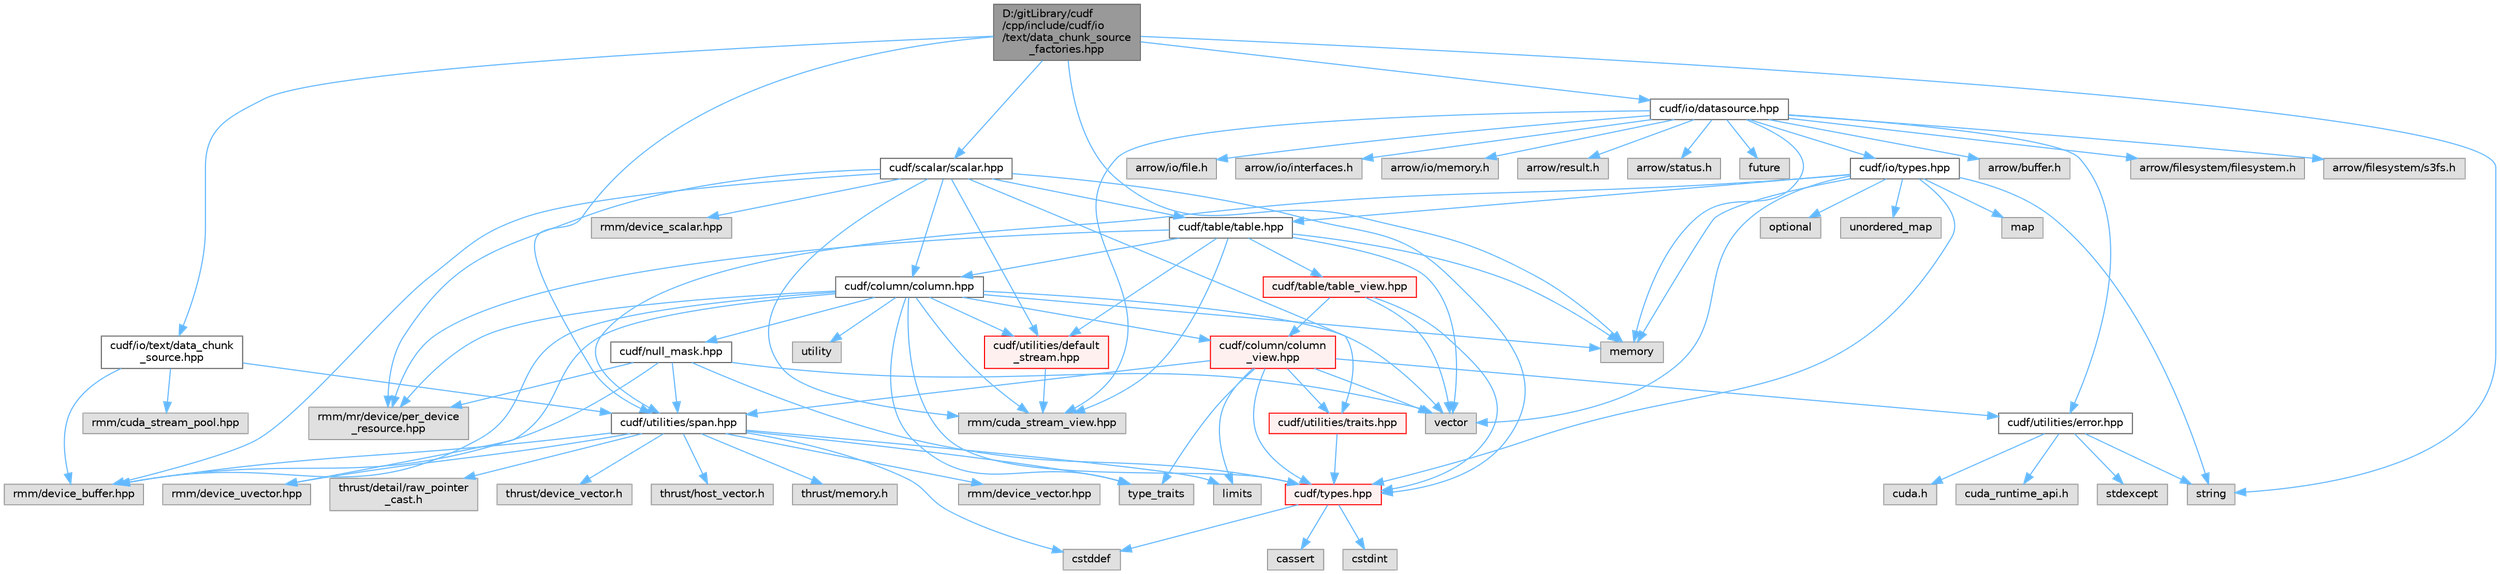 digraph "D:/gitLibrary/cudf/cpp/include/cudf/io/text/data_chunk_source_factories.hpp"
{
 // LATEX_PDF_SIZE
  bgcolor="transparent";
  edge [fontname=Helvetica,fontsize=10,labelfontname=Helvetica,labelfontsize=10];
  node [fontname=Helvetica,fontsize=10,shape=box,height=0.2,width=0.4];
  Node1 [id="Node000001",label="D:/gitLibrary/cudf\l/cpp/include/cudf/io\l/text/data_chunk_source\l_factories.hpp",height=0.2,width=0.4,color="gray40", fillcolor="grey60", style="filled", fontcolor="black",tooltip=" "];
  Node1 -> Node2 [id="edge1_Node000001_Node000002",color="steelblue1",style="solid",tooltip=" "];
  Node2 [id="Node000002",label="cudf/io/datasource.hpp",height=0.2,width=0.4,color="grey40", fillcolor="white", style="filled",URL="$datasource_8hpp.html",tooltip=" "];
  Node2 -> Node3 [id="edge2_Node000002_Node000003",color="steelblue1",style="solid",tooltip=" "];
  Node3 [id="Node000003",label="cudf/io/types.hpp",height=0.2,width=0.4,color="grey40", fillcolor="white", style="filled",URL="$io_2types_8hpp.html",tooltip="cuDF-IO API type definitions"];
  Node3 -> Node4 [id="edge3_Node000003_Node000004",color="steelblue1",style="solid",tooltip=" "];
  Node4 [id="Node000004",label="cudf/table/table.hpp",height=0.2,width=0.4,color="grey40", fillcolor="white", style="filled",URL="$table_8hpp.html",tooltip="Class definition for cudf::table"];
  Node4 -> Node5 [id="edge4_Node000004_Node000005",color="steelblue1",style="solid",tooltip=" "];
  Node5 [id="Node000005",label="cudf/column/column.hpp",height=0.2,width=0.4,color="grey40", fillcolor="white", style="filled",URL="$column_8hpp.html",tooltip="Class definition for cudf::column"];
  Node5 -> Node6 [id="edge5_Node000005_Node000006",color="steelblue1",style="solid",tooltip=" "];
  Node6 [id="Node000006",label="cudf/column/column\l_view.hpp",height=0.2,width=0.4,color="red", fillcolor="#FFF0F0", style="filled",URL="$column__view_8hpp.html",tooltip="column view class definitions"];
  Node6 -> Node7 [id="edge6_Node000006_Node000007",color="steelblue1",style="solid",tooltip=" "];
  Node7 [id="Node000007",label="cudf/types.hpp",height=0.2,width=0.4,color="red", fillcolor="#FFF0F0", style="filled",URL="$types_8hpp.html",tooltip="Type declarations for libcudf."];
  Node7 -> Node8 [id="edge7_Node000007_Node000008",color="steelblue1",style="solid",tooltip=" "];
  Node8 [id="Node000008",label="cassert",height=0.2,width=0.4,color="grey60", fillcolor="#E0E0E0", style="filled",tooltip=" "];
  Node7 -> Node9 [id="edge8_Node000007_Node000009",color="steelblue1",style="solid",tooltip=" "];
  Node9 [id="Node000009",label="cstddef",height=0.2,width=0.4,color="grey60", fillcolor="#E0E0E0", style="filled",tooltip=" "];
  Node7 -> Node10 [id="edge9_Node000007_Node000010",color="steelblue1",style="solid",tooltip=" "];
  Node10 [id="Node000010",label="cstdint",height=0.2,width=0.4,color="grey60", fillcolor="#E0E0E0", style="filled",tooltip=" "];
  Node6 -> Node12 [id="edge10_Node000006_Node000012",color="steelblue1",style="solid",tooltip=" "];
  Node12 [id="Node000012",label="cudf/utilities/error.hpp",height=0.2,width=0.4,color="grey40", fillcolor="white", style="filled",URL="$error_8hpp.html",tooltip=" "];
  Node12 -> Node13 [id="edge11_Node000012_Node000013",color="steelblue1",style="solid",tooltip=" "];
  Node13 [id="Node000013",label="cuda.h",height=0.2,width=0.4,color="grey60", fillcolor="#E0E0E0", style="filled",tooltip=" "];
  Node12 -> Node14 [id="edge12_Node000012_Node000014",color="steelblue1",style="solid",tooltip=" "];
  Node14 [id="Node000014",label="cuda_runtime_api.h",height=0.2,width=0.4,color="grey60", fillcolor="#E0E0E0", style="filled",tooltip=" "];
  Node12 -> Node15 [id="edge13_Node000012_Node000015",color="steelblue1",style="solid",tooltip=" "];
  Node15 [id="Node000015",label="stdexcept",height=0.2,width=0.4,color="grey60", fillcolor="#E0E0E0", style="filled",tooltip=" "];
  Node12 -> Node16 [id="edge14_Node000012_Node000016",color="steelblue1",style="solid",tooltip=" "];
  Node16 [id="Node000016",label="string",height=0.2,width=0.4,color="grey60", fillcolor="#E0E0E0", style="filled",tooltip=" "];
  Node6 -> Node17 [id="edge15_Node000006_Node000017",color="steelblue1",style="solid",tooltip=" "];
  Node17 [id="Node000017",label="cudf/utilities/span.hpp",height=0.2,width=0.4,color="grey40", fillcolor="white", style="filled",URL="$span_8hpp.html",tooltip=" "];
  Node17 -> Node18 [id="edge16_Node000017_Node000018",color="steelblue1",style="solid",tooltip=" "];
  Node18 [id="Node000018",label="rmm/device_buffer.hpp",height=0.2,width=0.4,color="grey60", fillcolor="#E0E0E0", style="filled",tooltip=" "];
  Node17 -> Node19 [id="edge17_Node000017_Node000019",color="steelblue1",style="solid",tooltip=" "];
  Node19 [id="Node000019",label="rmm/device_uvector.hpp",height=0.2,width=0.4,color="grey60", fillcolor="#E0E0E0", style="filled",tooltip=" "];
  Node17 -> Node20 [id="edge18_Node000017_Node000020",color="steelblue1",style="solid",tooltip=" "];
  Node20 [id="Node000020",label="rmm/device_vector.hpp",height=0.2,width=0.4,color="grey60", fillcolor="#E0E0E0", style="filled",tooltip=" "];
  Node17 -> Node21 [id="edge19_Node000017_Node000021",color="steelblue1",style="solid",tooltip=" "];
  Node21 [id="Node000021",label="thrust/detail/raw_pointer\l_cast.h",height=0.2,width=0.4,color="grey60", fillcolor="#E0E0E0", style="filled",tooltip=" "];
  Node17 -> Node22 [id="edge20_Node000017_Node000022",color="steelblue1",style="solid",tooltip=" "];
  Node22 [id="Node000022",label="thrust/device_vector.h",height=0.2,width=0.4,color="grey60", fillcolor="#E0E0E0", style="filled",tooltip=" "];
  Node17 -> Node23 [id="edge21_Node000017_Node000023",color="steelblue1",style="solid",tooltip=" "];
  Node23 [id="Node000023",label="thrust/host_vector.h",height=0.2,width=0.4,color="grey60", fillcolor="#E0E0E0", style="filled",tooltip=" "];
  Node17 -> Node24 [id="edge22_Node000017_Node000024",color="steelblue1",style="solid",tooltip=" "];
  Node24 [id="Node000024",label="thrust/memory.h",height=0.2,width=0.4,color="grey60", fillcolor="#E0E0E0", style="filled",tooltip=" "];
  Node17 -> Node9 [id="edge23_Node000017_Node000009",color="steelblue1",style="solid",tooltip=" "];
  Node17 -> Node25 [id="edge24_Node000017_Node000025",color="steelblue1",style="solid",tooltip=" "];
  Node25 [id="Node000025",label="limits",height=0.2,width=0.4,color="grey60", fillcolor="#E0E0E0", style="filled",tooltip=" "];
  Node17 -> Node26 [id="edge25_Node000017_Node000026",color="steelblue1",style="solid",tooltip=" "];
  Node26 [id="Node000026",label="type_traits",height=0.2,width=0.4,color="grey60", fillcolor="#E0E0E0", style="filled",tooltip=" "];
  Node6 -> Node27 [id="edge26_Node000006_Node000027",color="steelblue1",style="solid",tooltip=" "];
  Node27 [id="Node000027",label="cudf/utilities/traits.hpp",height=0.2,width=0.4,color="red", fillcolor="#FFF0F0", style="filled",URL="$traits_8hpp.html",tooltip=" "];
  Node27 -> Node7 [id="edge27_Node000027_Node000007",color="steelblue1",style="solid",tooltip=" "];
  Node6 -> Node25 [id="edge28_Node000006_Node000025",color="steelblue1",style="solid",tooltip=" "];
  Node6 -> Node26 [id="edge29_Node000006_Node000026",color="steelblue1",style="solid",tooltip=" "];
  Node6 -> Node42 [id="edge30_Node000006_Node000042",color="steelblue1",style="solid",tooltip=" "];
  Node42 [id="Node000042",label="vector",height=0.2,width=0.4,color="grey60", fillcolor="#E0E0E0", style="filled",tooltip=" "];
  Node5 -> Node43 [id="edge31_Node000005_Node000043",color="steelblue1",style="solid",tooltip=" "];
  Node43 [id="Node000043",label="cudf/null_mask.hpp",height=0.2,width=0.4,color="grey40", fillcolor="white", style="filled",URL="$null__mask_8hpp.html",tooltip="APIs for managing validity bitmasks"];
  Node43 -> Node7 [id="edge32_Node000043_Node000007",color="steelblue1",style="solid",tooltip=" "];
  Node43 -> Node17 [id="edge33_Node000043_Node000017",color="steelblue1",style="solid",tooltip=" "];
  Node43 -> Node18 [id="edge34_Node000043_Node000018",color="steelblue1",style="solid",tooltip=" "];
  Node43 -> Node44 [id="edge35_Node000043_Node000044",color="steelblue1",style="solid",tooltip=" "];
  Node44 [id="Node000044",label="rmm/mr/device/per_device\l_resource.hpp",height=0.2,width=0.4,color="grey60", fillcolor="#E0E0E0", style="filled",tooltip=" "];
  Node43 -> Node42 [id="edge36_Node000043_Node000042",color="steelblue1",style="solid",tooltip=" "];
  Node5 -> Node7 [id="edge37_Node000005_Node000007",color="steelblue1",style="solid",tooltip=" "];
  Node5 -> Node45 [id="edge38_Node000005_Node000045",color="steelblue1",style="solid",tooltip=" "];
  Node45 [id="Node000045",label="cudf/utilities/default\l_stream.hpp",height=0.2,width=0.4,color="red", fillcolor="#FFF0F0", style="filled",URL="$utilities_2default__stream_8hpp.html",tooltip=" "];
  Node45 -> Node48 [id="edge39_Node000045_Node000048",color="steelblue1",style="solid",tooltip=" "];
  Node48 [id="Node000048",label="rmm/cuda_stream_view.hpp",height=0.2,width=0.4,color="grey60", fillcolor="#E0E0E0", style="filled",tooltip=" "];
  Node5 -> Node48 [id="edge40_Node000005_Node000048",color="steelblue1",style="solid",tooltip=" "];
  Node5 -> Node18 [id="edge41_Node000005_Node000018",color="steelblue1",style="solid",tooltip=" "];
  Node5 -> Node19 [id="edge42_Node000005_Node000019",color="steelblue1",style="solid",tooltip=" "];
  Node5 -> Node44 [id="edge43_Node000005_Node000044",color="steelblue1",style="solid",tooltip=" "];
  Node5 -> Node49 [id="edge44_Node000005_Node000049",color="steelblue1",style="solid",tooltip=" "];
  Node49 [id="Node000049",label="memory",height=0.2,width=0.4,color="grey60", fillcolor="#E0E0E0", style="filled",tooltip=" "];
  Node5 -> Node26 [id="edge45_Node000005_Node000026",color="steelblue1",style="solid",tooltip=" "];
  Node5 -> Node50 [id="edge46_Node000005_Node000050",color="steelblue1",style="solid",tooltip=" "];
  Node50 [id="Node000050",label="utility",height=0.2,width=0.4,color="grey60", fillcolor="#E0E0E0", style="filled",tooltip=" "];
  Node5 -> Node42 [id="edge47_Node000005_Node000042",color="steelblue1",style="solid",tooltip=" "];
  Node4 -> Node51 [id="edge48_Node000004_Node000051",color="steelblue1",style="solid",tooltip=" "];
  Node51 [id="Node000051",label="cudf/table/table_view.hpp",height=0.2,width=0.4,color="red", fillcolor="#FFF0F0", style="filled",URL="$table__view_8hpp.html",tooltip="Class definitions for (mutable)_table_view"];
  Node51 -> Node6 [id="edge49_Node000051_Node000006",color="steelblue1",style="solid",tooltip=" "];
  Node51 -> Node7 [id="edge50_Node000051_Node000007",color="steelblue1",style="solid",tooltip=" "];
  Node51 -> Node42 [id="edge51_Node000051_Node000042",color="steelblue1",style="solid",tooltip=" "];
  Node4 -> Node45 [id="edge52_Node000004_Node000045",color="steelblue1",style="solid",tooltip=" "];
  Node4 -> Node48 [id="edge53_Node000004_Node000048",color="steelblue1",style="solid",tooltip=" "];
  Node4 -> Node44 [id="edge54_Node000004_Node000044",color="steelblue1",style="solid",tooltip=" "];
  Node4 -> Node49 [id="edge55_Node000004_Node000049",color="steelblue1",style="solid",tooltip=" "];
  Node4 -> Node42 [id="edge56_Node000004_Node000042",color="steelblue1",style="solid",tooltip=" "];
  Node3 -> Node7 [id="edge57_Node000003_Node000007",color="steelblue1",style="solid",tooltip=" "];
  Node3 -> Node17 [id="edge58_Node000003_Node000017",color="steelblue1",style="solid",tooltip=" "];
  Node3 -> Node52 [id="edge59_Node000003_Node000052",color="steelblue1",style="solid",tooltip=" "];
  Node52 [id="Node000052",label="map",height=0.2,width=0.4,color="grey60", fillcolor="#E0E0E0", style="filled",tooltip=" "];
  Node3 -> Node49 [id="edge60_Node000003_Node000049",color="steelblue1",style="solid",tooltip=" "];
  Node3 -> Node53 [id="edge61_Node000003_Node000053",color="steelblue1",style="solid",tooltip=" "];
  Node53 [id="Node000053",label="optional",height=0.2,width=0.4,color="grey60", fillcolor="#E0E0E0", style="filled",tooltip=" "];
  Node3 -> Node16 [id="edge62_Node000003_Node000016",color="steelblue1",style="solid",tooltip=" "];
  Node3 -> Node54 [id="edge63_Node000003_Node000054",color="steelblue1",style="solid",tooltip=" "];
  Node54 [id="Node000054",label="unordered_map",height=0.2,width=0.4,color="grey60", fillcolor="#E0E0E0", style="filled",tooltip=" "];
  Node3 -> Node42 [id="edge64_Node000003_Node000042",color="steelblue1",style="solid",tooltip=" "];
  Node2 -> Node12 [id="edge65_Node000002_Node000012",color="steelblue1",style="solid",tooltip=" "];
  Node2 -> Node48 [id="edge66_Node000002_Node000048",color="steelblue1",style="solid",tooltip=" "];
  Node2 -> Node55 [id="edge67_Node000002_Node000055",color="steelblue1",style="solid",tooltip=" "];
  Node55 [id="Node000055",label="arrow/buffer.h",height=0.2,width=0.4,color="grey60", fillcolor="#E0E0E0", style="filled",tooltip=" "];
  Node2 -> Node56 [id="edge68_Node000002_Node000056",color="steelblue1",style="solid",tooltip=" "];
  Node56 [id="Node000056",label="arrow/filesystem/filesystem.h",height=0.2,width=0.4,color="grey60", fillcolor="#E0E0E0", style="filled",tooltip=" "];
  Node2 -> Node57 [id="edge69_Node000002_Node000057",color="steelblue1",style="solid",tooltip=" "];
  Node57 [id="Node000057",label="arrow/filesystem/s3fs.h",height=0.2,width=0.4,color="grey60", fillcolor="#E0E0E0", style="filled",tooltip=" "];
  Node2 -> Node58 [id="edge70_Node000002_Node000058",color="steelblue1",style="solid",tooltip=" "];
  Node58 [id="Node000058",label="arrow/io/file.h",height=0.2,width=0.4,color="grey60", fillcolor="#E0E0E0", style="filled",tooltip=" "];
  Node2 -> Node59 [id="edge71_Node000002_Node000059",color="steelblue1",style="solid",tooltip=" "];
  Node59 [id="Node000059",label="arrow/io/interfaces.h",height=0.2,width=0.4,color="grey60", fillcolor="#E0E0E0", style="filled",tooltip=" "];
  Node2 -> Node60 [id="edge72_Node000002_Node000060",color="steelblue1",style="solid",tooltip=" "];
  Node60 [id="Node000060",label="arrow/io/memory.h",height=0.2,width=0.4,color="grey60", fillcolor="#E0E0E0", style="filled",tooltip=" "];
  Node2 -> Node61 [id="edge73_Node000002_Node000061",color="steelblue1",style="solid",tooltip=" "];
  Node61 [id="Node000061",label="arrow/result.h",height=0.2,width=0.4,color="grey60", fillcolor="#E0E0E0", style="filled",tooltip=" "];
  Node2 -> Node62 [id="edge74_Node000002_Node000062",color="steelblue1",style="solid",tooltip=" "];
  Node62 [id="Node000062",label="arrow/status.h",height=0.2,width=0.4,color="grey60", fillcolor="#E0E0E0", style="filled",tooltip=" "];
  Node2 -> Node63 [id="edge75_Node000002_Node000063",color="steelblue1",style="solid",tooltip=" "];
  Node63 [id="Node000063",label="future",height=0.2,width=0.4,color="grey60", fillcolor="#E0E0E0", style="filled",tooltip=" "];
  Node2 -> Node49 [id="edge76_Node000002_Node000049",color="steelblue1",style="solid",tooltip=" "];
  Node1 -> Node64 [id="edge77_Node000001_Node000064",color="steelblue1",style="solid",tooltip=" "];
  Node64 [id="Node000064",label="cudf/io/text/data_chunk\l_source.hpp",height=0.2,width=0.4,color="grey40", fillcolor="white", style="filled",URL="$data__chunk__source_8hpp.html",tooltip=" "];
  Node64 -> Node17 [id="edge78_Node000064_Node000017",color="steelblue1",style="solid",tooltip=" "];
  Node64 -> Node65 [id="edge79_Node000064_Node000065",color="steelblue1",style="solid",tooltip=" "];
  Node65 [id="Node000065",label="rmm/cuda_stream_pool.hpp",height=0.2,width=0.4,color="grey60", fillcolor="#E0E0E0", style="filled",tooltip=" "];
  Node64 -> Node18 [id="edge80_Node000064_Node000018",color="steelblue1",style="solid",tooltip=" "];
  Node1 -> Node66 [id="edge81_Node000001_Node000066",color="steelblue1",style="solid",tooltip=" "];
  Node66 [id="Node000066",label="cudf/scalar/scalar.hpp",height=0.2,width=0.4,color="grey40", fillcolor="white", style="filled",URL="$scalar_8hpp.html",tooltip="Class definitions for cudf::scalar"];
  Node66 -> Node5 [id="edge82_Node000066_Node000005",color="steelblue1",style="solid",tooltip=" "];
  Node66 -> Node4 [id="edge83_Node000066_Node000004",color="steelblue1",style="solid",tooltip=" "];
  Node66 -> Node7 [id="edge84_Node000066_Node000007",color="steelblue1",style="solid",tooltip=" "];
  Node66 -> Node45 [id="edge85_Node000066_Node000045",color="steelblue1",style="solid",tooltip=" "];
  Node66 -> Node27 [id="edge86_Node000066_Node000027",color="steelblue1",style="solid",tooltip=" "];
  Node66 -> Node48 [id="edge87_Node000066_Node000048",color="steelblue1",style="solid",tooltip=" "];
  Node66 -> Node18 [id="edge88_Node000066_Node000018",color="steelblue1",style="solid",tooltip=" "];
  Node66 -> Node67 [id="edge89_Node000066_Node000067",color="steelblue1",style="solid",tooltip=" "];
  Node67 [id="Node000067",label="rmm/device_scalar.hpp",height=0.2,width=0.4,color="grey60", fillcolor="#E0E0E0", style="filled",tooltip=" "];
  Node66 -> Node44 [id="edge90_Node000066_Node000044",color="steelblue1",style="solid",tooltip=" "];
  Node1 -> Node17 [id="edge91_Node000001_Node000017",color="steelblue1",style="solid",tooltip=" "];
  Node1 -> Node49 [id="edge92_Node000001_Node000049",color="steelblue1",style="solid",tooltip=" "];
  Node1 -> Node16 [id="edge93_Node000001_Node000016",color="steelblue1",style="solid",tooltip=" "];
}
